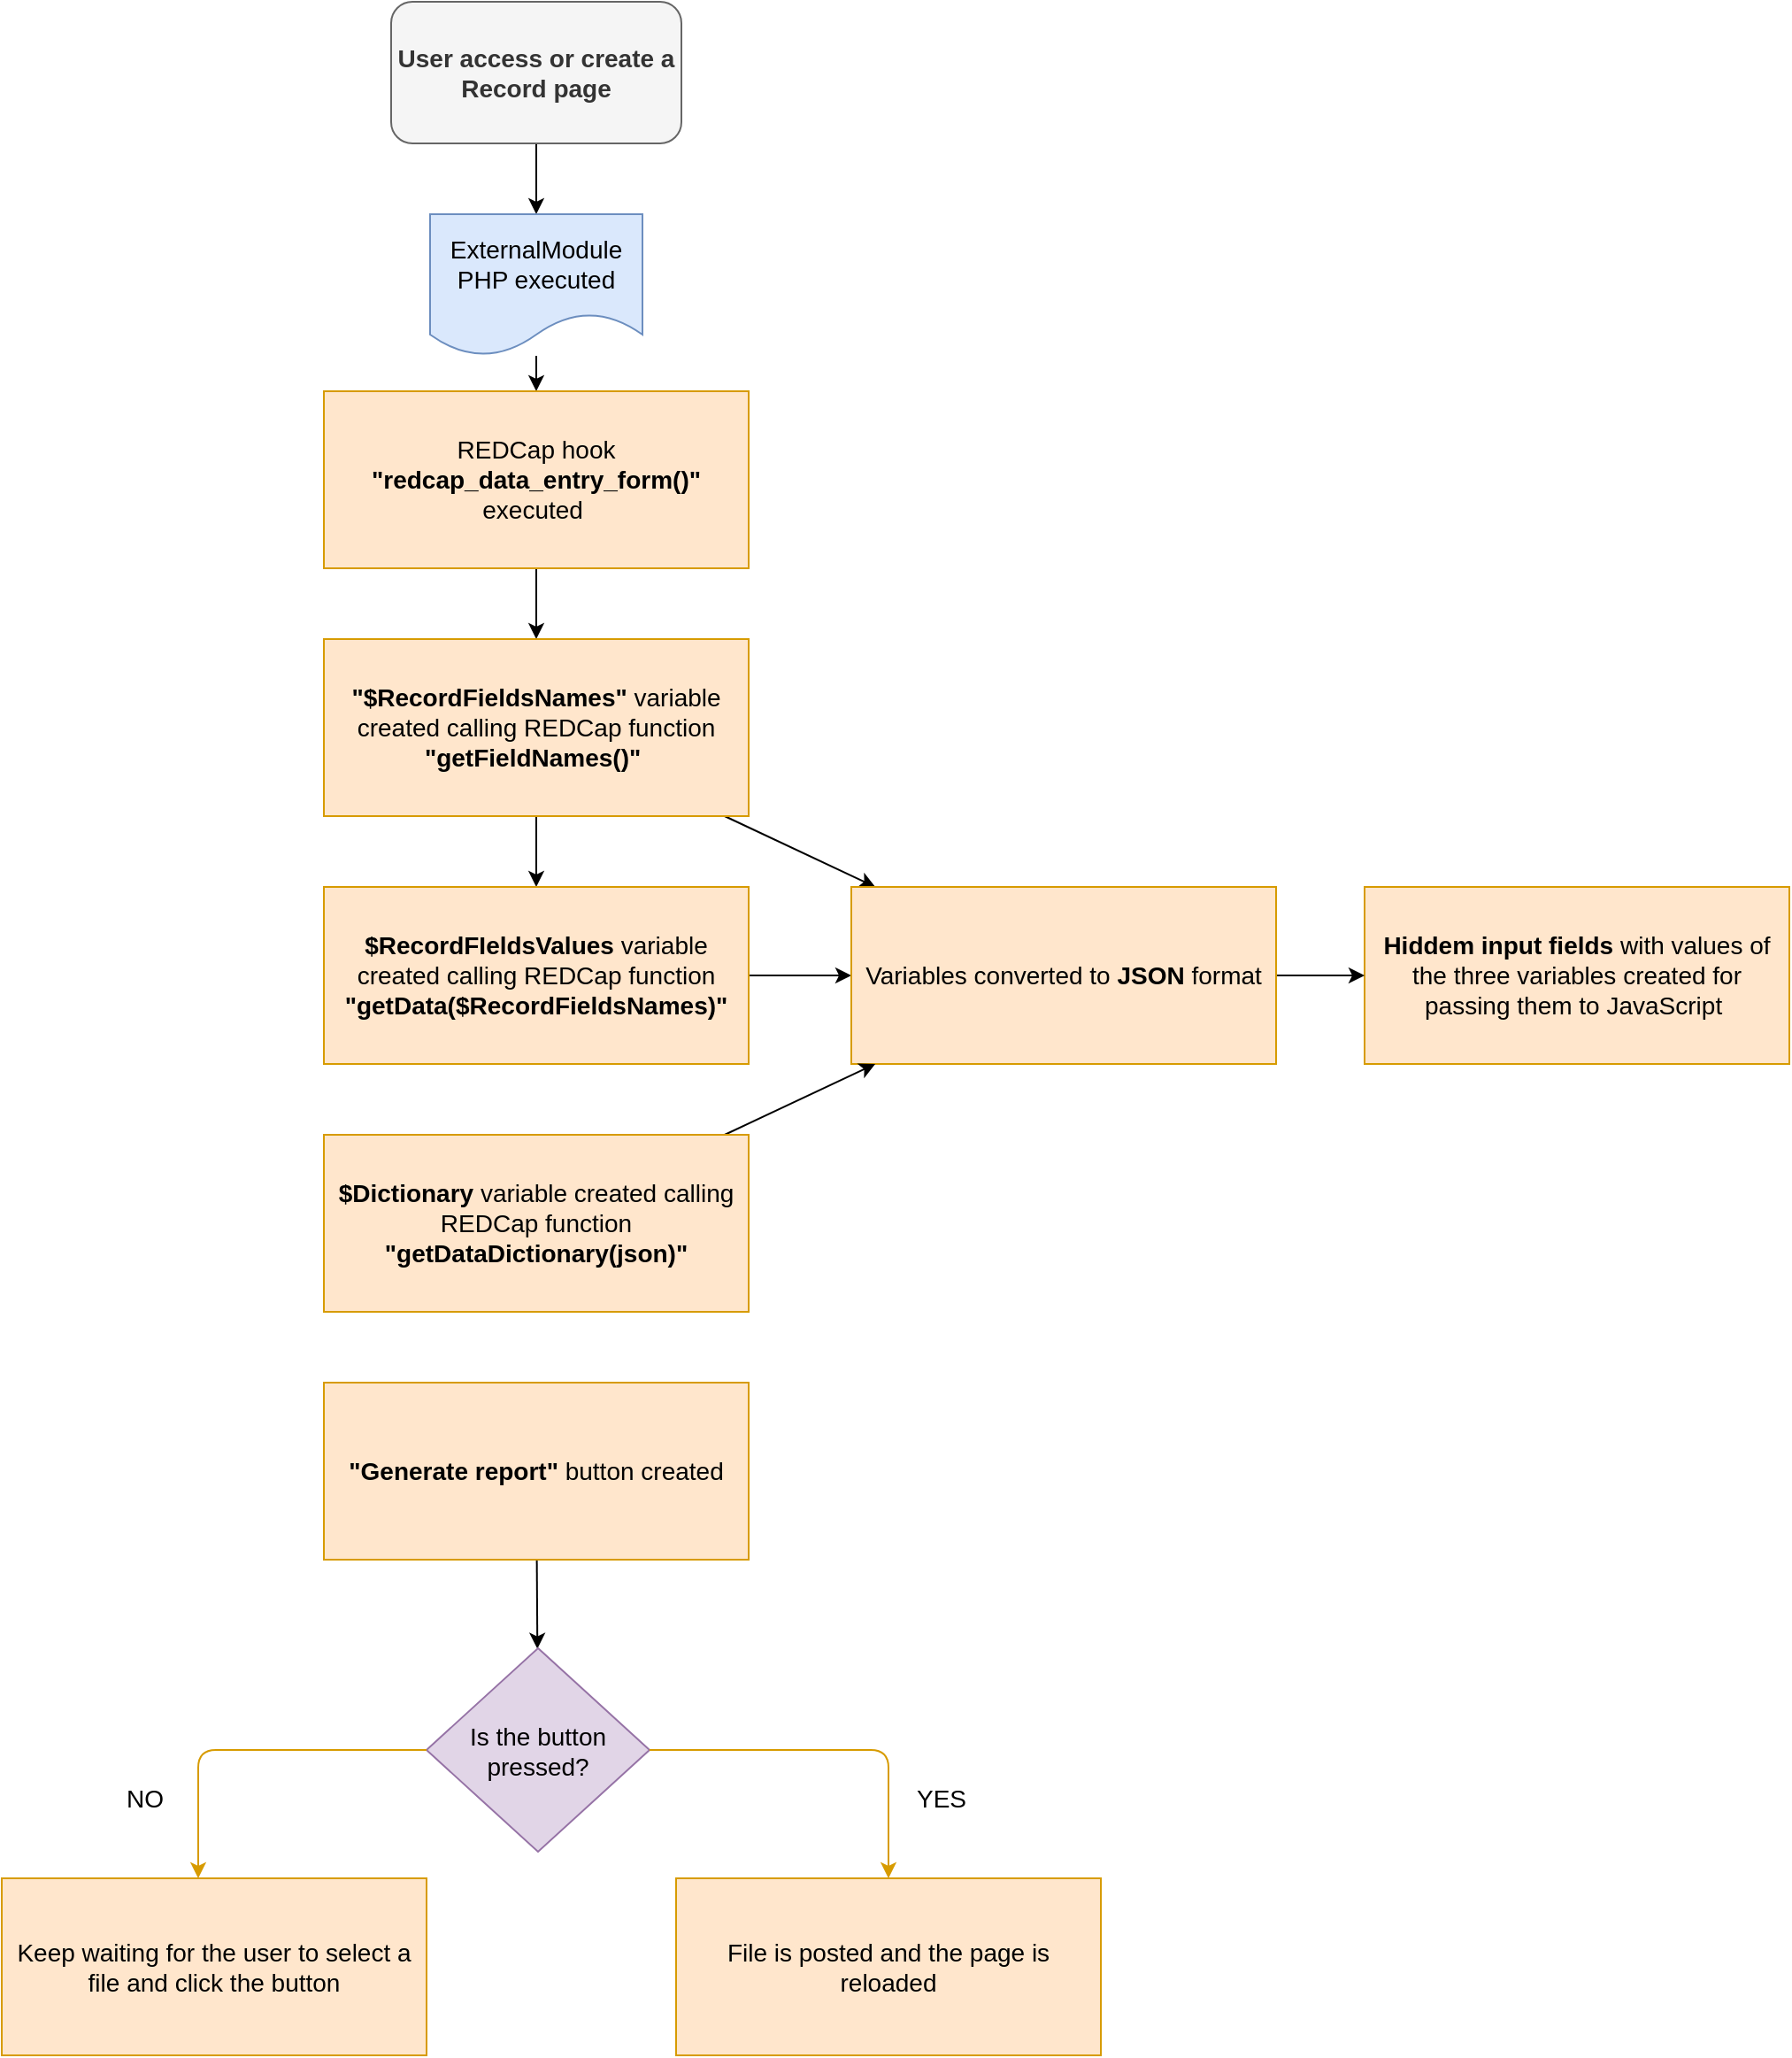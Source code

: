<mxfile>
    <diagram id="NCHsup5IlfKkRa4EDAEe" name="Página-1">
        <mxGraphModel dx="1352" dy="667" grid="1" gridSize="10" guides="1" tooltips="1" connect="1" arrows="1" fold="1" page="1" pageScale="1" pageWidth="1169" pageHeight="1654" math="0" shadow="0">
            <root>
                <mxCell id="0"/>
                <mxCell id="1" parent="0"/>
                <mxCell id="18" style="edgeStyle=none;html=1;" edge="1" parent="1" source="2" target="3">
                    <mxGeometry relative="1" as="geometry"/>
                </mxCell>
                <mxCell id="2" value="&lt;font style=&quot;font-size: 14px&quot;&gt;&lt;b&gt;User access or create a Record page&lt;/b&gt;&lt;/font&gt;" style="rounded=1;whiteSpace=wrap;html=1;fillColor=#f5f5f5;strokeColor=#666666;fontColor=#333333;" vertex="1" parent="1">
                    <mxGeometry x="290" y="30" width="164" height="80" as="geometry"/>
                </mxCell>
                <mxCell id="19" style="edgeStyle=none;html=1;" edge="1" parent="1" source="3" target="4">
                    <mxGeometry relative="1" as="geometry"/>
                </mxCell>
                <mxCell id="3" value="ExternalModule PHP executed" style="shape=document;whiteSpace=wrap;html=1;boundedLbl=1;fontSize=14;fillColor=#dae8fc;strokeColor=#6c8ebf;" vertex="1" parent="1">
                    <mxGeometry x="312" y="150" width="120" height="80" as="geometry"/>
                </mxCell>
                <mxCell id="20" style="edgeStyle=none;html=1;" edge="1" parent="1" source="4" target="5">
                    <mxGeometry relative="1" as="geometry"/>
                </mxCell>
                <mxCell id="4" value="REDCap hook&lt;b&gt; &quot;redcap_data_entry_form()&quot;&lt;/b&gt; executed&amp;nbsp;" style="rounded=0;whiteSpace=wrap;html=1;fontSize=14;fillColor=#ffe6cc;strokeColor=#d79b00;" vertex="1" parent="1">
                    <mxGeometry x="252" y="250" width="240" height="100" as="geometry"/>
                </mxCell>
                <mxCell id="21" style="edgeStyle=none;html=1;" edge="1" parent="1" source="5" target="6">
                    <mxGeometry relative="1" as="geometry"/>
                </mxCell>
                <mxCell id="32" style="edgeStyle=none;html=1;" edge="1" parent="1" source="5" target="9">
                    <mxGeometry relative="1" as="geometry"/>
                </mxCell>
                <mxCell id="5" value="&lt;b&gt;&quot;$RecordFieldsNames&quot;&lt;/b&gt; variable created calling REDCap function &lt;b&gt;&quot;getFieldNames()&quot;&lt;/b&gt;&amp;nbsp;" style="rounded=0;whiteSpace=wrap;html=1;fontSize=14;fillColor=#ffe6cc;strokeColor=#d79b00;" vertex="1" parent="1">
                    <mxGeometry x="252" y="390" width="240" height="100" as="geometry"/>
                </mxCell>
                <mxCell id="30" style="edgeStyle=none;html=1;" edge="1" parent="1" source="6" target="9">
                    <mxGeometry relative="1" as="geometry"/>
                </mxCell>
                <mxCell id="6" value="&lt;b&gt;$RecordFIeldsValues&lt;/b&gt; variable created calling REDCap function &lt;b&gt;&quot;getData($RecordFieldsNames)&quot;&lt;/b&gt;" style="rounded=0;whiteSpace=wrap;html=1;fontSize=14;fillColor=#ffe6cc;strokeColor=#d79b00;" vertex="1" parent="1">
                    <mxGeometry x="252" y="530" width="240" height="100" as="geometry"/>
                </mxCell>
                <mxCell id="7" value="&lt;b&gt;Hiddem input fields&lt;/b&gt; with values of the three variables created for passing them to JavaScript&amp;nbsp;" style="rounded=0;whiteSpace=wrap;html=1;fontSize=14;fillColor=#ffe6cc;strokeColor=#d79b00;" vertex="1" parent="1">
                    <mxGeometry x="840" y="530" width="240" height="100" as="geometry"/>
                </mxCell>
                <mxCell id="23" value="" style="edgeStyle=none;html=1;" edge="1" parent="1" source="8" target="10">
                    <mxGeometry relative="1" as="geometry"/>
                </mxCell>
                <mxCell id="8" value="&lt;b&gt;&quot;Generate report&quot; &lt;/b&gt;button created" style="rounded=0;whiteSpace=wrap;html=1;fontSize=14;fillColor=#ffe6cc;strokeColor=#d79b00;" vertex="1" parent="1">
                    <mxGeometry x="252" y="810" width="240" height="100" as="geometry"/>
                </mxCell>
                <mxCell id="26" style="edgeStyle=none;html=1;" edge="1" parent="1" source="9" target="7">
                    <mxGeometry relative="1" as="geometry"/>
                </mxCell>
                <mxCell id="9" value="Variables converted to &lt;b&gt;JSON&lt;/b&gt; format" style="rounded=0;whiteSpace=wrap;html=1;fontSize=14;fillColor=#ffe6cc;strokeColor=#d79b00;" vertex="1" parent="1">
                    <mxGeometry x="550" y="530" width="240" height="100" as="geometry"/>
                </mxCell>
                <mxCell id="10" value="Is the button pressed?" style="rhombus;whiteSpace=wrap;html=1;fontSize=14;fillColor=#e1d5e7;strokeColor=#9673a6;" vertex="1" parent="1">
                    <mxGeometry x="310" y="960" width="126" height="115" as="geometry"/>
                </mxCell>
                <mxCell id="11" value="" style="edgeStyle=elbowEdgeStyle;elbow=horizontal;endArrow=classic;html=1;fontSize=14;exitX=0;exitY=0.5;exitDx=0;exitDy=0;fillColor=#ffe6cc;strokeColor=#d79b00;" edge="1" parent="1" source="10" target="15">
                    <mxGeometry width="50" height="50" relative="1" as="geometry">
                        <mxPoint x="303" y="1010" as="sourcePoint"/>
                        <mxPoint x="181" y="1090" as="targetPoint"/>
                        <Array as="points">
                            <mxPoint x="181" y="1020"/>
                            <mxPoint x="283" y="1080"/>
                            <mxPoint x="291" y="1092.5"/>
                            <mxPoint x="288" y="1092.5"/>
                            <mxPoint x="288" y="1082.5"/>
                            <mxPoint x="288" y="1082.5"/>
                            <mxPoint x="288" y="1112.5"/>
                            <mxPoint x="305" y="1072.5"/>
                            <mxPoint x="285" y="1082.5"/>
                            <mxPoint x="285" y="1070"/>
                        </Array>
                    </mxGeometry>
                </mxCell>
                <mxCell id="12" value="YES" style="text;html=1;align=center;verticalAlign=middle;whiteSpace=wrap;rounded=0;fontSize=14;direction=east;" vertex="1" parent="1">
                    <mxGeometry x="571" y="1030" width="60" height="30" as="geometry"/>
                </mxCell>
                <mxCell id="13" value="" style="edgeStyle=elbowEdgeStyle;elbow=horizontal;endArrow=classic;html=1;fontSize=14;exitX=1;exitY=0.5;exitDx=0;exitDy=0;fillColor=#ffe6cc;strokeColor=#d79b00;" edge="1" parent="1" source="10" target="17">
                    <mxGeometry width="50" height="50" relative="1" as="geometry">
                        <mxPoint x="463" y="1072.5" as="sourcePoint"/>
                        <mxPoint x="571" y="1090" as="targetPoint"/>
                        <Array as="points">
                            <mxPoint x="571" y="1020"/>
                            <mxPoint x="561" y="1020"/>
                            <mxPoint x="480" y="1010"/>
                            <mxPoint x="460" y="1020"/>
                            <mxPoint x="460" y="1007.5"/>
                        </Array>
                    </mxGeometry>
                </mxCell>
                <mxCell id="14" value="NO" style="text;html=1;align=center;verticalAlign=middle;whiteSpace=wrap;rounded=0;fontSize=14;direction=east;" vertex="1" parent="1">
                    <mxGeometry x="121" y="1030" width="60" height="30" as="geometry"/>
                </mxCell>
                <mxCell id="15" value="Keep waiting for the user to select a file and click the button" style="rounded=0;whiteSpace=wrap;html=1;fontSize=14;fillColor=#ffe6cc;strokeColor=#d79b00;" vertex="1" parent="1">
                    <mxGeometry x="70" y="1090" width="240" height="100" as="geometry"/>
                </mxCell>
                <mxCell id="17" value="File is posted and the page is reloaded" style="rounded=0;whiteSpace=wrap;html=1;fontSize=14;fillColor=#ffe6cc;strokeColor=#d79b00;" vertex="1" parent="1">
                    <mxGeometry x="451" y="1090" width="240" height="100" as="geometry"/>
                </mxCell>
                <mxCell id="28" style="edgeStyle=none;html=1;" edge="1" parent="1" source="27" target="9">
                    <mxGeometry relative="1" as="geometry"/>
                </mxCell>
                <mxCell id="27" value="&lt;b&gt;$Dictionary&lt;/b&gt;&amp;nbsp;variable created calling REDCap function &lt;b&gt;&quot;getDataDictionary(json)&quot;&lt;/b&gt;" style="rounded=0;whiteSpace=wrap;html=1;fontSize=14;fillColor=#ffe6cc;strokeColor=#d79b00;" vertex="1" parent="1">
                    <mxGeometry x="252" y="670" width="240" height="100" as="geometry"/>
                </mxCell>
            </root>
        </mxGraphModel>
    </diagram>
</mxfile>